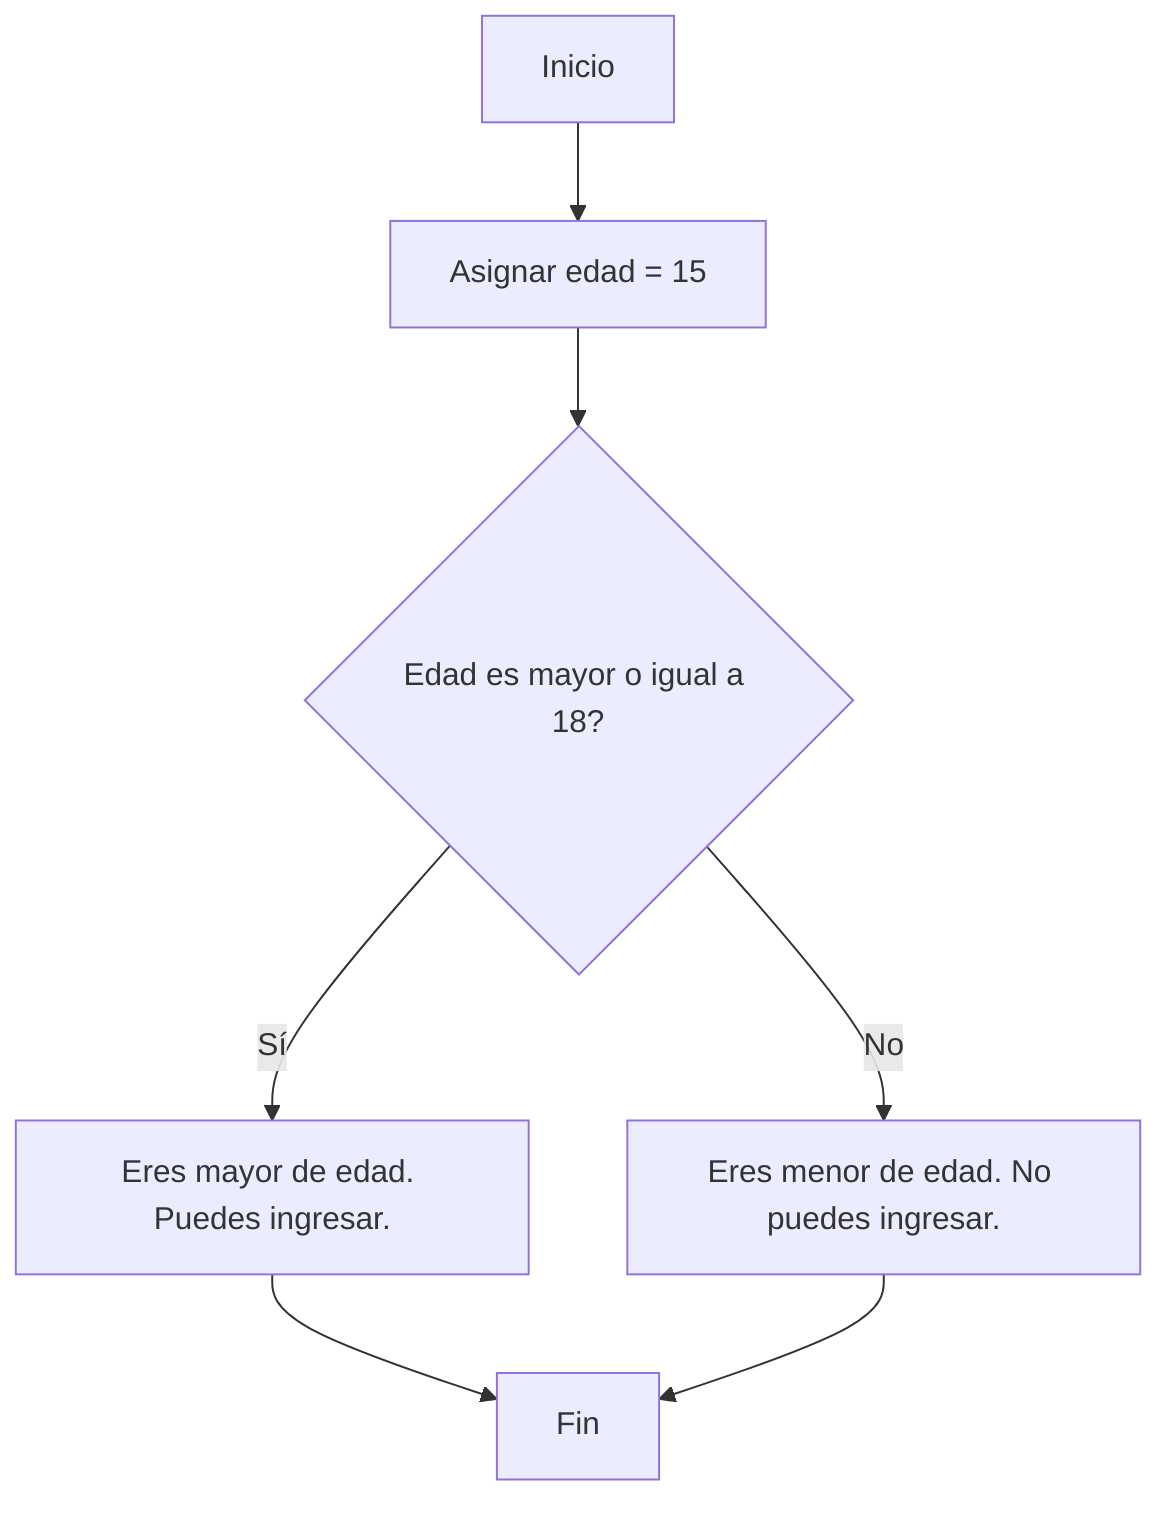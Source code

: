 flowchart TD
    A[Inicio] --> B[Asignar edad = 15]
    B --> C{Edad es mayor o igual a 18?}
    C -->|Sí| D[Eres mayor de edad. Puedes ingresar.]
    C -->|No| E[Eres menor de edad. No puedes ingresar.]
    D --> F[Fin]
    E --> F